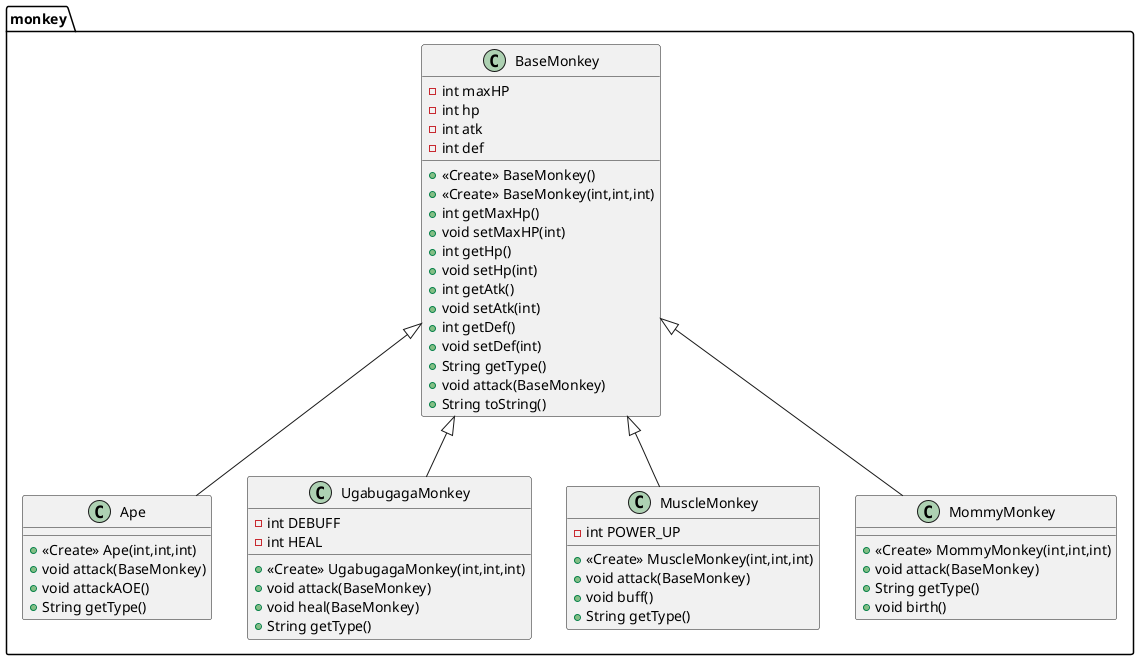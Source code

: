 @startuml
class monkey.Ape {
+ <<Create>> Ape(int,int,int)
+ void attack(BaseMonkey)
+ void attackAOE()
+ String getType()
}
class monkey.BaseMonkey {
- int maxHP
- int hp
- int atk
- int def
+ <<Create>> BaseMonkey()
+ <<Create>> BaseMonkey(int,int,int)
+ int getMaxHp()
+ void setMaxHP(int)
+ int getHp()
+ void setHp(int)
+ int getAtk()
+ void setAtk(int)
+ int getDef()
+ void setDef(int)
+ String getType()
+ void attack(BaseMonkey)
+ String toString()
}
class monkey.UgabugagaMonkey {
- int DEBUFF
- int HEAL
+ <<Create>> UgabugagaMonkey(int,int,int)
+ void attack(BaseMonkey)
+ void heal(BaseMonkey)
+ String getType()
}
class monkey.MuscleMonkey {
- int POWER_UP
+ <<Create>> MuscleMonkey(int,int,int)
+ void attack(BaseMonkey)
+ void buff()
+ String getType()
}
class monkey.MommyMonkey {
+ <<Create>> MommyMonkey(int,int,int)
+ void attack(BaseMonkey)
+ String getType()
+ void birth()
}


monkey.BaseMonkey <|-- monkey.Ape
monkey.BaseMonkey <|-- monkey.UgabugagaMonkey
monkey.BaseMonkey <|-- monkey.MuscleMonkey
monkey.BaseMonkey <|-- monkey.MommyMonkey
@enduml